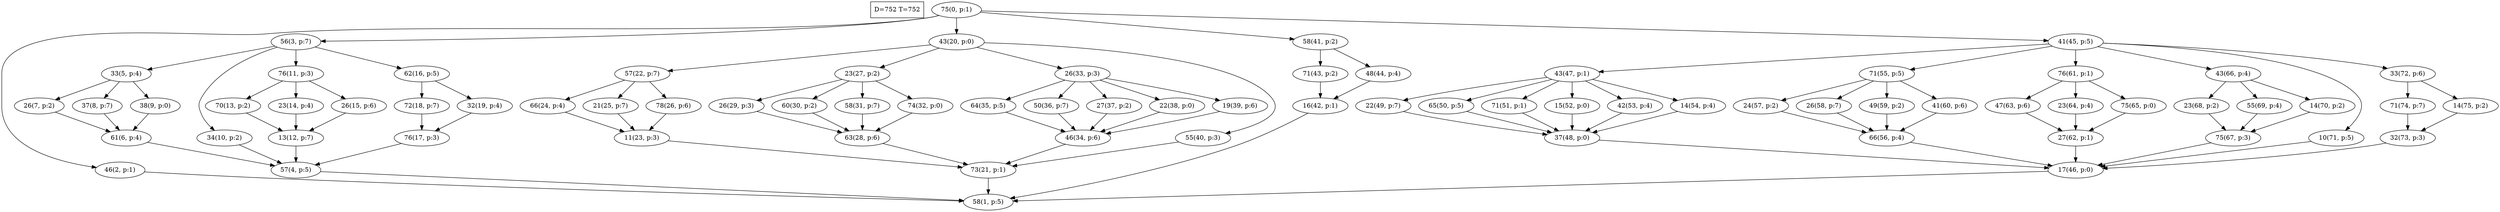 digraph Task {
i [shape=box, label="D=752 T=752"]; 
0 [label="75(0, p:1)"];
1 [label="58(1, p:5)"];
2 [label="46(2, p:1)"];
3 [label="56(3, p:7)"];
4 [label="57(4, p:5)"];
5 [label="33(5, p:4)"];
6 [label="61(6, p:4)"];
7 [label="26(7, p:2)"];
8 [label="37(8, p:7)"];
9 [label="38(9, p:0)"];
10 [label="34(10, p:2)"];
11 [label="76(11, p:3)"];
12 [label="13(12, p:7)"];
13 [label="70(13, p:2)"];
14 [label="23(14, p:4)"];
15 [label="26(15, p:6)"];
16 [label="62(16, p:5)"];
17 [label="76(17, p:3)"];
18 [label="72(18, p:7)"];
19 [label="32(19, p:4)"];
20 [label="43(20, p:0)"];
21 [label="73(21, p:1)"];
22 [label="57(22, p:7)"];
23 [label="11(23, p:3)"];
24 [label="66(24, p:4)"];
25 [label="21(25, p:7)"];
26 [label="78(26, p:6)"];
27 [label="23(27, p:2)"];
28 [label="63(28, p:6)"];
29 [label="26(29, p:3)"];
30 [label="60(30, p:2)"];
31 [label="58(31, p:7)"];
32 [label="74(32, p:0)"];
33 [label="26(33, p:3)"];
34 [label="46(34, p:6)"];
35 [label="64(35, p:5)"];
36 [label="50(36, p:7)"];
37 [label="27(37, p:2)"];
38 [label="22(38, p:0)"];
39 [label="19(39, p:6)"];
40 [label="55(40, p:3)"];
41 [label="58(41, p:2)"];
42 [label="16(42, p:1)"];
43 [label="71(43, p:2)"];
44 [label="48(44, p:4)"];
45 [label="41(45, p:5)"];
46 [label="17(46, p:0)"];
47 [label="43(47, p:1)"];
48 [label="37(48, p:0)"];
49 [label="22(49, p:7)"];
50 [label="65(50, p:5)"];
51 [label="71(51, p:1)"];
52 [label="15(52, p:0)"];
53 [label="42(53, p:4)"];
54 [label="14(54, p:4)"];
55 [label="71(55, p:5)"];
56 [label="66(56, p:4)"];
57 [label="24(57, p:2)"];
58 [label="26(58, p:7)"];
59 [label="49(59, p:2)"];
60 [label="41(60, p:6)"];
61 [label="76(61, p:1)"];
62 [label="27(62, p:1)"];
63 [label="47(63, p:6)"];
64 [label="23(64, p:4)"];
65 [label="75(65, p:0)"];
66 [label="43(66, p:4)"];
67 [label="75(67, p:3)"];
68 [label="23(68, p:2)"];
69 [label="55(69, p:4)"];
70 [label="14(70, p:2)"];
71 [label="10(71, p:5)"];
72 [label="33(72, p:6)"];
73 [label="32(73, p:3)"];
74 [label="71(74, p:7)"];
75 [label="14(75, p:2)"];
0 -> 2;
0 -> 3;
0 -> 20;
0 -> 41;
0 -> 45;
2 -> 1;
3 -> 5;
3 -> 10;
3 -> 11;
3 -> 16;
4 -> 1;
5 -> 7;
5 -> 8;
5 -> 9;
6 -> 4;
7 -> 6;
8 -> 6;
9 -> 6;
10 -> 4;
11 -> 13;
11 -> 14;
11 -> 15;
12 -> 4;
13 -> 12;
14 -> 12;
15 -> 12;
16 -> 18;
16 -> 19;
17 -> 4;
18 -> 17;
19 -> 17;
20 -> 22;
20 -> 27;
20 -> 33;
20 -> 40;
21 -> 1;
22 -> 24;
22 -> 25;
22 -> 26;
23 -> 21;
24 -> 23;
25 -> 23;
26 -> 23;
27 -> 29;
27 -> 30;
27 -> 31;
27 -> 32;
28 -> 21;
29 -> 28;
30 -> 28;
31 -> 28;
32 -> 28;
33 -> 35;
33 -> 36;
33 -> 37;
33 -> 38;
33 -> 39;
34 -> 21;
35 -> 34;
36 -> 34;
37 -> 34;
38 -> 34;
39 -> 34;
40 -> 21;
41 -> 43;
41 -> 44;
42 -> 1;
43 -> 42;
44 -> 42;
45 -> 47;
45 -> 55;
45 -> 61;
45 -> 66;
45 -> 71;
45 -> 72;
46 -> 1;
47 -> 49;
47 -> 50;
47 -> 51;
47 -> 52;
47 -> 53;
47 -> 54;
48 -> 46;
49 -> 48;
50 -> 48;
51 -> 48;
52 -> 48;
53 -> 48;
54 -> 48;
55 -> 57;
55 -> 58;
55 -> 59;
55 -> 60;
56 -> 46;
57 -> 56;
58 -> 56;
59 -> 56;
60 -> 56;
61 -> 63;
61 -> 64;
61 -> 65;
62 -> 46;
63 -> 62;
64 -> 62;
65 -> 62;
66 -> 68;
66 -> 69;
66 -> 70;
67 -> 46;
68 -> 67;
69 -> 67;
70 -> 67;
71 -> 46;
72 -> 74;
72 -> 75;
73 -> 46;
74 -> 73;
75 -> 73;
}